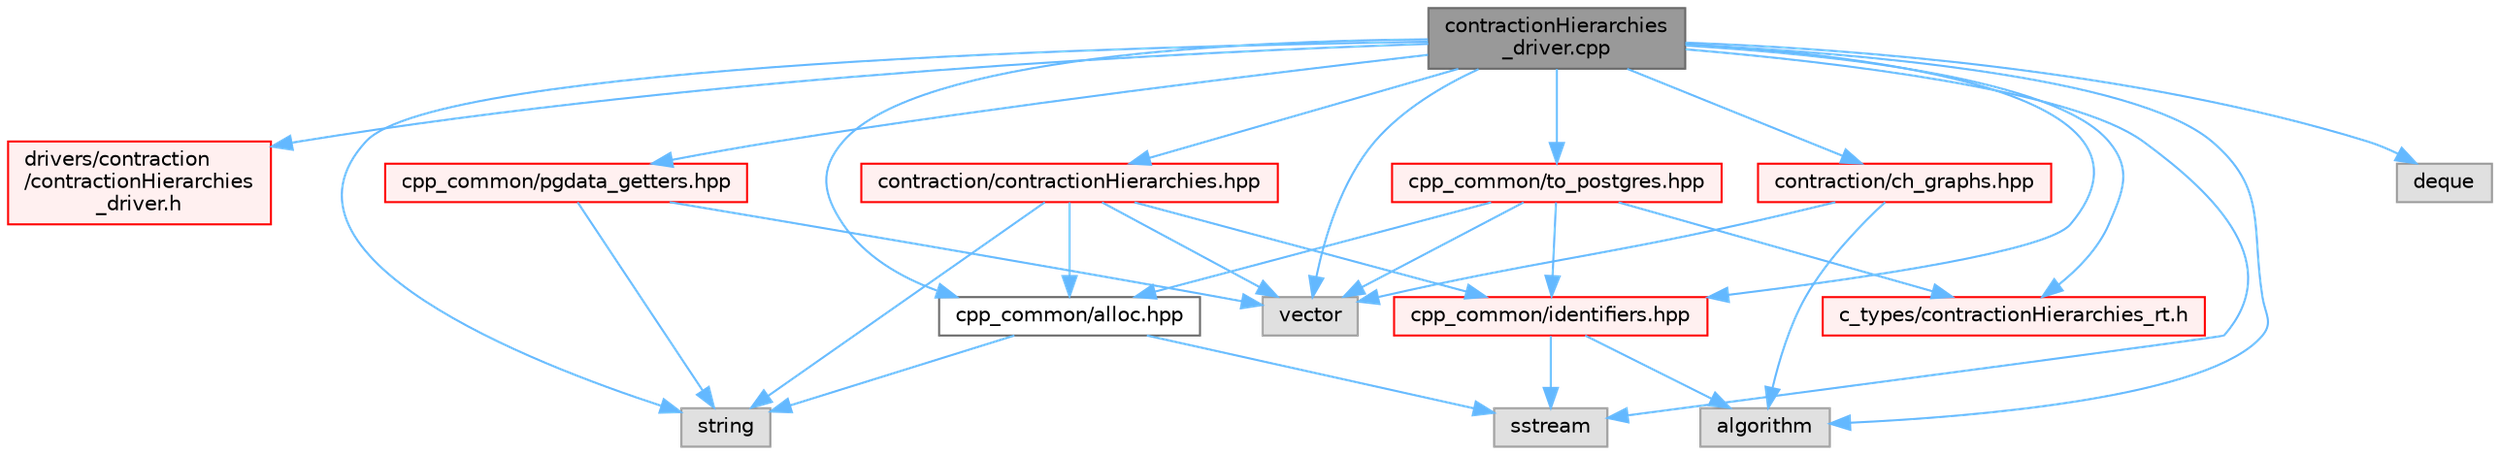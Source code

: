 digraph "contractionHierarchies_driver.cpp"
{
 // LATEX_PDF_SIZE
  bgcolor="transparent";
  edge [fontname=Helvetica,fontsize=10,labelfontname=Helvetica,labelfontsize=10];
  node [fontname=Helvetica,fontsize=10,shape=box,height=0.2,width=0.4];
  Node1 [id="Node000001",label="contractionHierarchies\l_driver.cpp",height=0.2,width=0.4,color="gray40", fillcolor="grey60", style="filled", fontcolor="black",tooltip=" "];
  Node1 -> Node2 [id="edge1_Node000001_Node000002",color="steelblue1",style="solid",tooltip=" "];
  Node2 [id="Node000002",label="drivers/contraction\l/contractionHierarchies\l_driver.h",height=0.2,width=0.4,color="red", fillcolor="#FFF0F0", style="filled",URL="$contractionHierarchies__driver_8h.html",tooltip=" "];
  Node1 -> Node8 [id="edge2_Node000001_Node000008",color="steelblue1",style="solid",tooltip=" "];
  Node8 [id="Node000008",label="string",height=0.2,width=0.4,color="grey60", fillcolor="#E0E0E0", style="filled",tooltip=" "];
  Node1 -> Node9 [id="edge3_Node000001_Node000009",color="steelblue1",style="solid",tooltip=" "];
  Node9 [id="Node000009",label="sstream",height=0.2,width=0.4,color="grey60", fillcolor="#E0E0E0", style="filled",tooltip=" "];
  Node1 -> Node10 [id="edge4_Node000001_Node000010",color="steelblue1",style="solid",tooltip=" "];
  Node10 [id="Node000010",label="deque",height=0.2,width=0.4,color="grey60", fillcolor="#E0E0E0", style="filled",tooltip=" "];
  Node1 -> Node11 [id="edge5_Node000001_Node000011",color="steelblue1",style="solid",tooltip=" "];
  Node11 [id="Node000011",label="vector",height=0.2,width=0.4,color="grey60", fillcolor="#E0E0E0", style="filled",tooltip=" "];
  Node1 -> Node12 [id="edge6_Node000001_Node000012",color="steelblue1",style="solid",tooltip=" "];
  Node12 [id="Node000012",label="algorithm",height=0.2,width=0.4,color="grey60", fillcolor="#E0E0E0", style="filled",tooltip=" "];
  Node1 -> Node13 [id="edge7_Node000001_Node000013",color="steelblue1",style="solid",tooltip=" "];
  Node13 [id="Node000013",label="cpp_common/pgdata_getters.hpp",height=0.2,width=0.4,color="red", fillcolor="#FFF0F0", style="filled",URL="$pgdata__getters_8hpp.html",tooltip=" "];
  Node13 -> Node8 [id="edge8_Node000013_Node000008",color="steelblue1",style="solid",tooltip=" "];
  Node13 -> Node11 [id="edge9_Node000013_Node000011",color="steelblue1",style="solid",tooltip=" "];
  Node1 -> Node31 [id="edge10_Node000001_Node000031",color="steelblue1",style="solid",tooltip=" "];
  Node31 [id="Node000031",label="cpp_common/to_postgres.hpp",height=0.2,width=0.4,color="red", fillcolor="#FFF0F0", style="filled",URL="$to__postgres_8hpp.html",tooltip=" "];
  Node31 -> Node11 [id="edge11_Node000031_Node000011",color="steelblue1",style="solid",tooltip=" "];
  Node31 -> Node32 [id="edge12_Node000031_Node000032",color="steelblue1",style="solid",tooltip=" "];
  Node32 [id="Node000032",label="c_types/contractionHierarchies_rt.h",height=0.2,width=0.4,color="red", fillcolor="#FFF0F0", style="filled",URL="$contractionHierarchies__rt_8h.html",tooltip=" "];
  Node31 -> Node55 [id="edge13_Node000031_Node000055",color="steelblue1",style="solid",tooltip=" "];
  Node55 [id="Node000055",label="cpp_common/alloc.hpp",height=0.2,width=0.4,color="grey40", fillcolor="white", style="filled",URL="$alloc_8hpp.html",tooltip=" "];
  Node55 -> Node8 [id="edge14_Node000055_Node000008",color="steelblue1",style="solid",tooltip=" "];
  Node55 -> Node9 [id="edge15_Node000055_Node000009",color="steelblue1",style="solid",tooltip=" "];
  Node31 -> Node56 [id="edge16_Node000031_Node000056",color="steelblue1",style="solid",tooltip=" "];
  Node56 [id="Node000056",label="cpp_common/identifiers.hpp",height=0.2,width=0.4,color="red", fillcolor="#FFF0F0", style="filled",URL="$identifiers_8hpp.html",tooltip=" "];
  Node56 -> Node12 [id="edge17_Node000056_Node000012",color="steelblue1",style="solid",tooltip=" "];
  Node56 -> Node9 [id="edge18_Node000056_Node000009",color="steelblue1",style="solid",tooltip=" "];
  Node1 -> Node59 [id="edge19_Node000001_Node000059",color="steelblue1",style="solid",tooltip=" "];
  Node59 [id="Node000059",label="contraction/ch_graphs.hpp",height=0.2,width=0.4,color="red", fillcolor="#FFF0F0", style="filled",URL="$ch__graphs_8hpp.html",tooltip=" "];
  Node59 -> Node12 [id="edge20_Node000059_Node000012",color="steelblue1",style="solid",tooltip=" "];
  Node59 -> Node11 [id="edge21_Node000059_Node000011",color="steelblue1",style="solid",tooltip=" "];
  Node1 -> Node67 [id="edge22_Node000001_Node000067",color="steelblue1",style="solid",tooltip=" "];
  Node67 [id="Node000067",label="contraction/contractionHierarchies.hpp",height=0.2,width=0.4,color="red", fillcolor="#FFF0F0", style="filled",URL="$contractionHierarchies_8hpp.html",tooltip=" "];
  Node67 -> Node11 [id="edge23_Node000067_Node000011",color="steelblue1",style="solid",tooltip=" "];
  Node67 -> Node8 [id="edge24_Node000067_Node000008",color="steelblue1",style="solid",tooltip=" "];
  Node67 -> Node55 [id="edge25_Node000067_Node000055",color="steelblue1",style="solid",tooltip=" "];
  Node67 -> Node56 [id="edge26_Node000067_Node000056",color="steelblue1",style="solid",tooltip=" "];
  Node1 -> Node32 [id="edge27_Node000001_Node000032",color="steelblue1",style="solid",tooltip=" "];
  Node1 -> Node56 [id="edge28_Node000001_Node000056",color="steelblue1",style="solid",tooltip=" "];
  Node1 -> Node55 [id="edge29_Node000001_Node000055",color="steelblue1",style="solid",tooltip=" "];
}
